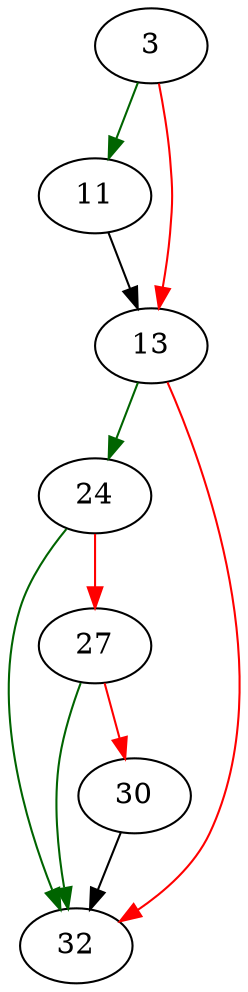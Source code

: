 strict digraph "process_dir" {
	// Node definitions.
	3 [entry=true];
	11;
	13;
	24;
	32;
	27;
	30;

	// Edge definitions.
	3 -> 11 [
		color=darkgreen
		cond=true
	];
	3 -> 13 [
		color=red
		cond=false
	];
	11 -> 13;
	13 -> 24 [
		color=darkgreen
		cond=true
	];
	13 -> 32 [
		color=red
		cond=false
	];
	24 -> 32 [
		color=darkgreen
		cond=true
	];
	24 -> 27 [
		color=red
		cond=false
	];
	27 -> 32 [
		color=darkgreen
		cond=true
	];
	27 -> 30 [
		color=red
		cond=false
	];
	30 -> 32;
}